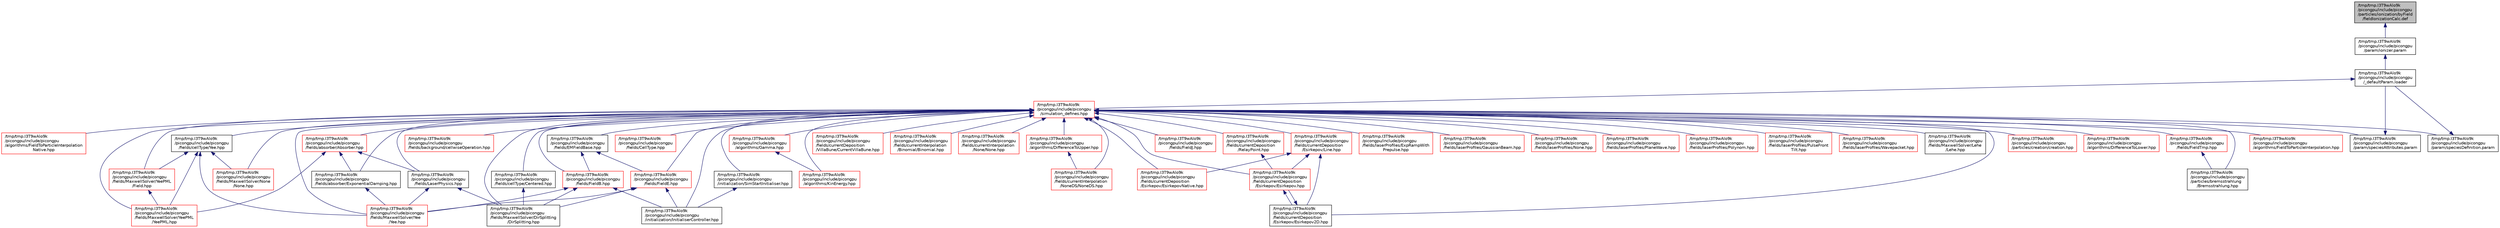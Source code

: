digraph "/tmp/tmp.I3T9wAlo9k/picongpu/include/picongpu/particles/ionization/byField/fieldIonizationCalc.def"
{
 // LATEX_PDF_SIZE
  edge [fontname="Helvetica",fontsize="10",labelfontname="Helvetica",labelfontsize="10"];
  node [fontname="Helvetica",fontsize="10",shape=record];
  Node1 [label="/tmp/tmp.I3T9wAlo9k\l/picongpu/include/picongpu\l/particles/ionization/byField\l/fieldIonizationCalc.def",height=0.2,width=0.4,color="black", fillcolor="grey75", style="filled", fontcolor="black",tooltip=" "];
  Node1 -> Node2 [dir="back",color="midnightblue",fontsize="10",style="solid",fontname="Helvetica"];
  Node2 [label="/tmp/tmp.I3T9wAlo9k\l/picongpu/include/picongpu\l/param/ionizer.param",height=0.2,width=0.4,color="black", fillcolor="white", style="filled",URL="$ionizer_8param.html",tooltip=" "];
  Node2 -> Node3 [dir="back",color="midnightblue",fontsize="10",style="solid",fontname="Helvetica"];
  Node3 [label="/tmp/tmp.I3T9wAlo9k\l/picongpu/include/picongpu\l/_defaultParam.loader",height=0.2,width=0.4,color="black", fillcolor="white", style="filled",URL="$__default_param_8loader.html",tooltip=" "];
  Node3 -> Node4 [dir="back",color="midnightblue",fontsize="10",style="solid",fontname="Helvetica"];
  Node4 [label="/tmp/tmp.I3T9wAlo9k\l/picongpu/include/picongpu\l/simulation_defines.hpp",height=0.2,width=0.4,color="red", fillcolor="white", style="filled",URL="$simulation__defines_8hpp_source.html",tooltip=" "];
  Node4 -> Node5 [dir="back",color="midnightblue",fontsize="10",style="solid",fontname="Helvetica"];
  Node5 [label="/tmp/tmp.I3T9wAlo9k\l/picongpu/include/picongpu\l/algorithms/DifferenceToLower.hpp",height=0.2,width=0.4,color="red", fillcolor="white", style="filled",URL="$_difference_to_lower_8hpp_source.html",tooltip=" "];
  Node4 -> Node26 [dir="back",color="midnightblue",fontsize="10",style="solid",fontname="Helvetica"];
  Node26 [label="/tmp/tmp.I3T9wAlo9k\l/picongpu/include/picongpu\l/algorithms/DifferenceToUpper.hpp",height=0.2,width=0.4,color="red", fillcolor="white", style="filled",URL="$_difference_to_upper_8hpp_source.html",tooltip=" "];
  Node26 -> Node7 [dir="back",color="midnightblue",fontsize="10",style="solid",fontname="Helvetica"];
  Node7 [label="/tmp/tmp.I3T9wAlo9k\l/picongpu/include/picongpu\l/fields/currentInterpolation\l/NoneDS/NoneDS.hpp",height=0.2,width=0.4,color="red", fillcolor="white", style="filled",URL="$_none_d_s_8hpp_source.html",tooltip=" "];
  Node4 -> Node27 [dir="back",color="midnightblue",fontsize="10",style="solid",fontname="Helvetica"];
  Node27 [label="/tmp/tmp.I3T9wAlo9k\l/picongpu/include/picongpu\l/algorithms/FieldToParticleInterpolation.hpp",height=0.2,width=0.4,color="red", fillcolor="white", style="filled",URL="$_field_to_particle_interpolation_8hpp_source.html",tooltip=" "];
  Node4 -> Node29 [dir="back",color="midnightblue",fontsize="10",style="solid",fontname="Helvetica"];
  Node29 [label="/tmp/tmp.I3T9wAlo9k\l/picongpu/include/picongpu\l/algorithms/FieldToParticleInterpolation\lNative.hpp",height=0.2,width=0.4,color="red", fillcolor="white", style="filled",URL="$_field_to_particle_interpolation_native_8hpp_source.html",tooltip=" "];
  Node4 -> Node30 [dir="back",color="midnightblue",fontsize="10",style="solid",fontname="Helvetica"];
  Node30 [label="/tmp/tmp.I3T9wAlo9k\l/picongpu/include/picongpu\l/algorithms/Gamma.hpp",height=0.2,width=0.4,color="red", fillcolor="white", style="filled",URL="$_gamma_8hpp_source.html",tooltip=" "];
  Node30 -> Node31 [dir="back",color="midnightblue",fontsize="10",style="solid",fontname="Helvetica"];
  Node31 [label="/tmp/tmp.I3T9wAlo9k\l/picongpu/include/picongpu\l/algorithms/KinEnergy.hpp",height=0.2,width=0.4,color="red", fillcolor="white", style="filled",URL="$_kin_energy_8hpp_source.html",tooltip=" "];
  Node4 -> Node31 [dir="back",color="midnightblue",fontsize="10",style="solid",fontname="Helvetica"];
  Node4 -> Node45 [dir="back",color="midnightblue",fontsize="10",style="solid",fontname="Helvetica"];
  Node45 [label="/tmp/tmp.I3T9wAlo9k\l/picongpu/include/picongpu\l/fields/absorber/Absorber.hpp",height=0.2,width=0.4,color="red", fillcolor="white", style="filled",URL="$_absorber_8hpp_source.html",tooltip=" "];
  Node45 -> Node46 [dir="back",color="midnightblue",fontsize="10",style="solid",fontname="Helvetica"];
  Node46 [label="/tmp/tmp.I3T9wAlo9k\l/picongpu/include/picongpu\l/fields/absorber/ExponentialDamping.hpp",height=0.2,width=0.4,color="black", fillcolor="white", style="filled",URL="$_exponential_damping_8hpp_source.html",tooltip=" "];
  Node46 -> Node15 [dir="back",color="midnightblue",fontsize="10",style="solid",fontname="Helvetica"];
  Node15 [label="/tmp/tmp.I3T9wAlo9k\l/picongpu/include/picongpu\l/fields/MaxwellSolver/Yee\l/Yee.hpp",height=0.2,width=0.4,color="red", fillcolor="white", style="filled",URL="$_maxwell_solver_2_yee_2_yee_8hpp_source.html",tooltip=" "];
  Node45 -> Node47 [dir="back",color="midnightblue",fontsize="10",style="solid",fontname="Helvetica"];
  Node47 [label="/tmp/tmp.I3T9wAlo9k\l/picongpu/include/picongpu\l/fields/LaserPhysics.hpp",height=0.2,width=0.4,color="black", fillcolor="white", style="filled",URL="$_laser_physics_8hpp_source.html",tooltip=" "];
  Node47 -> Node48 [dir="back",color="midnightblue",fontsize="10",style="solid",fontname="Helvetica"];
  Node48 [label="/tmp/tmp.I3T9wAlo9k\l/picongpu/include/picongpu\l/fields/MaxwellSolver/DirSplitting\l/DirSplitting.hpp",height=0.2,width=0.4,color="black", fillcolor="white", style="filled",URL="$_dir_splitting_8hpp_source.html",tooltip=" "];
  Node47 -> Node15 [dir="back",color="midnightblue",fontsize="10",style="solid",fontname="Helvetica"];
  Node45 -> Node49 [dir="back",color="midnightblue",fontsize="10",style="solid",fontname="Helvetica"];
  Node49 [label="/tmp/tmp.I3T9wAlo9k\l/picongpu/include/picongpu\l/fields/MaxwellSolver/YeePML\l/YeePML.hpp",height=0.2,width=0.4,color="red", fillcolor="white", style="filled",URL="$_yee_p_m_l_8hpp_source.html",tooltip=" "];
  Node4 -> Node46 [dir="back",color="midnightblue",fontsize="10",style="solid",fontname="Helvetica"];
  Node4 -> Node51 [dir="back",color="midnightblue",fontsize="10",style="solid",fontname="Helvetica"];
  Node51 [label="/tmp/tmp.I3T9wAlo9k\l/picongpu/include/picongpu\l/fields/background/cellwiseOperation.hpp",height=0.2,width=0.4,color="red", fillcolor="white", style="filled",URL="$cellwise_operation_8hpp_source.html",tooltip=" "];
  Node4 -> Node54 [dir="back",color="midnightblue",fontsize="10",style="solid",fontname="Helvetica"];
  Node54 [label="/tmp/tmp.I3T9wAlo9k\l/picongpu/include/picongpu\l/fields/cellType/Centered.hpp",height=0.2,width=0.4,color="black", fillcolor="white", style="filled",URL="$_centered_8hpp_source.html",tooltip=" "];
  Node54 -> Node48 [dir="back",color="midnightblue",fontsize="10",style="solid",fontname="Helvetica"];
  Node4 -> Node55 [dir="back",color="midnightblue",fontsize="10",style="solid",fontname="Helvetica"];
  Node55 [label="/tmp/tmp.I3T9wAlo9k\l/picongpu/include/picongpu\l/fields/cellType/Yee.hpp",height=0.2,width=0.4,color="black", fillcolor="white", style="filled",URL="$cell_type_2_yee_8hpp_source.html",tooltip=" "];
  Node55 -> Node56 [dir="back",color="midnightblue",fontsize="10",style="solid",fontname="Helvetica"];
  Node56 [label="/tmp/tmp.I3T9wAlo9k\l/picongpu/include/picongpu\l/fields/MaxwellSolver/None\l/None.hpp",height=0.2,width=0.4,color="red", fillcolor="white", style="filled",URL="$_maxwell_solver_2_none_2_none_8hpp_source.html",tooltip=" "];
  Node55 -> Node15 [dir="back",color="midnightblue",fontsize="10",style="solid",fontname="Helvetica"];
  Node55 -> Node57 [dir="back",color="midnightblue",fontsize="10",style="solid",fontname="Helvetica"];
  Node57 [label="/tmp/tmp.I3T9wAlo9k\l/picongpu/include/picongpu\l/fields/MaxwellSolver/YeePML\l/Field.hpp",height=0.2,width=0.4,color="red", fillcolor="white", style="filled",URL="$fields_2_maxwell_solver_2_yee_p_m_l_2_field_8hpp_source.html",tooltip=" "];
  Node57 -> Node49 [dir="back",color="midnightblue",fontsize="10",style="solid",fontname="Helvetica"];
  Node55 -> Node49 [dir="back",color="midnightblue",fontsize="10",style="solid",fontname="Helvetica"];
  Node4 -> Node17 [dir="back",color="midnightblue",fontsize="10",style="solid",fontname="Helvetica"];
  Node17 [label="/tmp/tmp.I3T9wAlo9k\l/picongpu/include/picongpu\l/fields/CellType.hpp",height=0.2,width=0.4,color="red", fillcolor="white", style="filled",URL="$_cell_type_8hpp_source.html",tooltip=" "];
  Node4 -> Node58 [dir="back",color="midnightblue",fontsize="10",style="solid",fontname="Helvetica"];
  Node58 [label="/tmp/tmp.I3T9wAlo9k\l/picongpu/include/picongpu\l/fields/currentDeposition\l/Esirkepov/Esirkepov.hpp",height=0.2,width=0.4,color="red", fillcolor="white", style="filled",URL="$_esirkepov_8hpp_source.html",tooltip=" "];
  Node58 -> Node59 [dir="back",color="midnightblue",fontsize="10",style="solid",fontname="Helvetica"];
  Node59 [label="/tmp/tmp.I3T9wAlo9k\l/picongpu/include/picongpu\l/fields/currentDeposition\l/Esirkepov/Esirkepov2D.hpp",height=0.2,width=0.4,color="black", fillcolor="white", style="filled",URL="$_esirkepov2_d_8hpp_source.html",tooltip=" "];
  Node59 -> Node58 [dir="back",color="midnightblue",fontsize="10",style="solid",fontname="Helvetica"];
  Node4 -> Node59 [dir="back",color="midnightblue",fontsize="10",style="solid",fontname="Helvetica"];
  Node4 -> Node61 [dir="back",color="midnightblue",fontsize="10",style="solid",fontname="Helvetica"];
  Node61 [label="/tmp/tmp.I3T9wAlo9k\l/picongpu/include/picongpu\l/fields/currentDeposition\l/Esirkepov/EsirkepovNative.hpp",height=0.2,width=0.4,color="red", fillcolor="white", style="filled",URL="$_esirkepov_native_8hpp_source.html",tooltip=" "];
  Node4 -> Node62 [dir="back",color="midnightblue",fontsize="10",style="solid",fontname="Helvetica"];
  Node62 [label="/tmp/tmp.I3T9wAlo9k\l/picongpu/include/picongpu\l/fields/currentDeposition\l/Esirkepov/Line.hpp",height=0.2,width=0.4,color="red", fillcolor="white", style="filled",URL="$_line_8hpp_source.html",tooltip=" "];
  Node62 -> Node58 [dir="back",color="midnightblue",fontsize="10",style="solid",fontname="Helvetica"];
  Node62 -> Node59 [dir="back",color="midnightblue",fontsize="10",style="solid",fontname="Helvetica"];
  Node62 -> Node61 [dir="back",color="midnightblue",fontsize="10",style="solid",fontname="Helvetica"];
  Node4 -> Node65 [dir="back",color="midnightblue",fontsize="10",style="solid",fontname="Helvetica"];
  Node65 [label="/tmp/tmp.I3T9wAlo9k\l/picongpu/include/picongpu\l/fields/currentDeposition\l/RelayPoint.hpp",height=0.2,width=0.4,color="red", fillcolor="white", style="filled",URL="$_relay_point_8hpp_source.html",tooltip=" "];
  Node65 -> Node58 [dir="back",color="midnightblue",fontsize="10",style="solid",fontname="Helvetica"];
  Node4 -> Node66 [dir="back",color="midnightblue",fontsize="10",style="solid",fontname="Helvetica"];
  Node66 [label="/tmp/tmp.I3T9wAlo9k\l/picongpu/include/picongpu\l/fields/currentDeposition\l/VillaBune/CurrentVillaBune.hpp",height=0.2,width=0.4,color="red", fillcolor="white", style="filled",URL="$_current_villa_bune_8hpp_source.html",tooltip=" "];
  Node4 -> Node67 [dir="back",color="midnightblue",fontsize="10",style="solid",fontname="Helvetica"];
  Node67 [label="/tmp/tmp.I3T9wAlo9k\l/picongpu/include/picongpu\l/fields/currentInterpolation\l/Binomial/Binomial.hpp",height=0.2,width=0.4,color="red", fillcolor="white", style="filled",URL="$_binomial_8hpp_source.html",tooltip=" "];
  Node4 -> Node68 [dir="back",color="midnightblue",fontsize="10",style="solid",fontname="Helvetica"];
  Node68 [label="/tmp/tmp.I3T9wAlo9k\l/picongpu/include/picongpu\l/fields/currentInterpolation\l/None/None.hpp",height=0.2,width=0.4,color="red", fillcolor="white", style="filled",URL="$current_interpolation_2_none_2_none_8hpp_source.html",tooltip=" "];
  Node4 -> Node7 [dir="back",color="midnightblue",fontsize="10",style="solid",fontname="Helvetica"];
  Node4 -> Node69 [dir="back",color="midnightblue",fontsize="10",style="solid",fontname="Helvetica"];
  Node69 [label="/tmp/tmp.I3T9wAlo9k\l/picongpu/include/picongpu\l/fields/EMFieldBase.hpp",height=0.2,width=0.4,color="black", fillcolor="white", style="filled",URL="$_e_m_field_base_8hpp_source.html",tooltip=" "];
  Node69 -> Node70 [dir="back",color="midnightblue",fontsize="10",style="solid",fontname="Helvetica"];
  Node70 [label="/tmp/tmp.I3T9wAlo9k\l/picongpu/include/picongpu\l/fields/FieldB.hpp",height=0.2,width=0.4,color="red", fillcolor="white", style="filled",URL="$_field_b_8hpp_source.html",tooltip=" "];
  Node70 -> Node48 [dir="back",color="midnightblue",fontsize="10",style="solid",fontname="Helvetica"];
  Node70 -> Node15 [dir="back",color="midnightblue",fontsize="10",style="solid",fontname="Helvetica"];
  Node70 -> Node80 [dir="back",color="midnightblue",fontsize="10",style="solid",fontname="Helvetica"];
  Node80 [label="/tmp/tmp.I3T9wAlo9k\l/picongpu/include/picongpu\l/initialization/InitialiserController.hpp",height=0.2,width=0.4,color="black", fillcolor="white", style="filled",URL="$_initialiser_controller_8hpp_source.html",tooltip=" "];
  Node69 -> Node83 [dir="back",color="midnightblue",fontsize="10",style="solid",fontname="Helvetica"];
  Node83 [label="/tmp/tmp.I3T9wAlo9k\l/picongpu/include/picongpu\l/fields/FieldE.hpp",height=0.2,width=0.4,color="red", fillcolor="white", style="filled",URL="$_field_e_8hpp_source.html",tooltip=" "];
  Node83 -> Node48 [dir="back",color="midnightblue",fontsize="10",style="solid",fontname="Helvetica"];
  Node83 -> Node15 [dir="back",color="midnightblue",fontsize="10",style="solid",fontname="Helvetica"];
  Node83 -> Node80 [dir="back",color="midnightblue",fontsize="10",style="solid",fontname="Helvetica"];
  Node4 -> Node70 [dir="back",color="midnightblue",fontsize="10",style="solid",fontname="Helvetica"];
  Node4 -> Node83 [dir="back",color="midnightblue",fontsize="10",style="solid",fontname="Helvetica"];
  Node4 -> Node74 [dir="back",color="midnightblue",fontsize="10",style="solid",fontname="Helvetica"];
  Node74 [label="/tmp/tmp.I3T9wAlo9k\l/picongpu/include/picongpu\l/fields/FieldJ.hpp",height=0.2,width=0.4,color="red", fillcolor="white", style="filled",URL="$_field_j_8hpp_source.html",tooltip=" "];
  Node4 -> Node85 [dir="back",color="midnightblue",fontsize="10",style="solid",fontname="Helvetica"];
  Node85 [label="/tmp/tmp.I3T9wAlo9k\l/picongpu/include/picongpu\l/fields/FieldTmp.hpp",height=0.2,width=0.4,color="red", fillcolor="white", style="filled",URL="$_field_tmp_8hpp_source.html",tooltip=" "];
  Node85 -> Node86 [dir="back",color="midnightblue",fontsize="10",style="solid",fontname="Helvetica"];
  Node86 [label="/tmp/tmp.I3T9wAlo9k\l/picongpu/include/picongpu\l/particles/bremsstrahlung\l/Bremsstrahlung.hpp",height=0.2,width=0.4,color="black", fillcolor="white", style="filled",URL="$particles_2bremsstrahlung_2_bremsstrahlung_8hpp_source.html",tooltip=" "];
  Node4 -> Node47 [dir="back",color="midnightblue",fontsize="10",style="solid",fontname="Helvetica"];
  Node4 -> Node87 [dir="back",color="midnightblue",fontsize="10",style="solid",fontname="Helvetica"];
  Node87 [label="/tmp/tmp.I3T9wAlo9k\l/picongpu/include/picongpu\l/fields/laserProfiles/ExpRampWith\lPrepulse.hpp",height=0.2,width=0.4,color="red", fillcolor="white", style="filled",URL="$_exp_ramp_with_prepulse_8hpp_source.html",tooltip=" "];
  Node4 -> Node89 [dir="back",color="midnightblue",fontsize="10",style="solid",fontname="Helvetica"];
  Node89 [label="/tmp/tmp.I3T9wAlo9k\l/picongpu/include/picongpu\l/fields/laserProfiles/GaussianBeam.hpp",height=0.2,width=0.4,color="red", fillcolor="white", style="filled",URL="$_gaussian_beam_8hpp_source.html",tooltip=" "];
  Node4 -> Node90 [dir="back",color="midnightblue",fontsize="10",style="solid",fontname="Helvetica"];
  Node90 [label="/tmp/tmp.I3T9wAlo9k\l/picongpu/include/picongpu\l/fields/laserProfiles/None.hpp",height=0.2,width=0.4,color="red", fillcolor="white", style="filled",URL="$laser_profiles_2_none_8hpp_source.html",tooltip=" "];
  Node4 -> Node91 [dir="back",color="midnightblue",fontsize="10",style="solid",fontname="Helvetica"];
  Node91 [label="/tmp/tmp.I3T9wAlo9k\l/picongpu/include/picongpu\l/fields/laserProfiles/PlaneWave.hpp",height=0.2,width=0.4,color="red", fillcolor="white", style="filled",URL="$_plane_wave_8hpp_source.html",tooltip=" "];
  Node4 -> Node92 [dir="back",color="midnightblue",fontsize="10",style="solid",fontname="Helvetica"];
  Node92 [label="/tmp/tmp.I3T9wAlo9k\l/picongpu/include/picongpu\l/fields/laserProfiles/Polynom.hpp",height=0.2,width=0.4,color="red", fillcolor="white", style="filled",URL="$_polynom_8hpp_source.html",tooltip=" "];
  Node4 -> Node93 [dir="back",color="midnightblue",fontsize="10",style="solid",fontname="Helvetica"];
  Node93 [label="/tmp/tmp.I3T9wAlo9k\l/picongpu/include/picongpu\l/fields/laserProfiles/PulseFront\lTilt.hpp",height=0.2,width=0.4,color="red", fillcolor="white", style="filled",URL="$_pulse_front_tilt_8hpp_source.html",tooltip=" "];
  Node4 -> Node94 [dir="back",color="midnightblue",fontsize="10",style="solid",fontname="Helvetica"];
  Node94 [label="/tmp/tmp.I3T9wAlo9k\l/picongpu/include/picongpu\l/fields/laserProfiles/Wavepacket.hpp",height=0.2,width=0.4,color="red", fillcolor="white", style="filled",URL="$_wavepacket_8hpp_source.html",tooltip=" "];
  Node4 -> Node48 [dir="back",color="midnightblue",fontsize="10",style="solid",fontname="Helvetica"];
  Node4 -> Node95 [dir="back",color="midnightblue",fontsize="10",style="solid",fontname="Helvetica"];
  Node95 [label="/tmp/tmp.I3T9wAlo9k\l/picongpu/include/picongpu\l/fields/MaxwellSolver/Lehe\l/Lehe.hpp",height=0.2,width=0.4,color="black", fillcolor="white", style="filled",URL="$_lehe_8hpp_source.html",tooltip=" "];
  Node4 -> Node56 [dir="back",color="midnightblue",fontsize="10",style="solid",fontname="Helvetica"];
  Node4 -> Node15 [dir="back",color="midnightblue",fontsize="10",style="solid",fontname="Helvetica"];
  Node4 -> Node57 [dir="back",color="midnightblue",fontsize="10",style="solid",fontname="Helvetica"];
  Node4 -> Node49 [dir="back",color="midnightblue",fontsize="10",style="solid",fontname="Helvetica"];
  Node4 -> Node80 [dir="back",color="midnightblue",fontsize="10",style="solid",fontname="Helvetica"];
  Node4 -> Node96 [dir="back",color="midnightblue",fontsize="10",style="solid",fontname="Helvetica"];
  Node96 [label="/tmp/tmp.I3T9wAlo9k\l/picongpu/include/picongpu\l/initialization/SimStartInitialiser.hpp",height=0.2,width=0.4,color="black", fillcolor="white", style="filled",URL="$_sim_start_initialiser_8hpp_source.html",tooltip=" "];
  Node96 -> Node80 [dir="back",color="midnightblue",fontsize="10",style="solid",fontname="Helvetica"];
  Node4 -> Node97 [dir="back",color="midnightblue",fontsize="10",style="solid",fontname="Helvetica"];
  Node97 [label="/tmp/tmp.I3T9wAlo9k\l/picongpu/include/picongpu\l/param/speciesAttributes.param",height=0.2,width=0.4,color="black", fillcolor="white", style="filled",URL="$species_attributes_8param.html",tooltip=" "];
  Node97 -> Node3 [dir="back",color="midnightblue",fontsize="10",style="solid",fontname="Helvetica"];
  Node4 -> Node79 [dir="back",color="midnightblue",fontsize="10",style="solid",fontname="Helvetica"];
  Node79 [label="/tmp/tmp.I3T9wAlo9k\l/picongpu/include/picongpu\l/param/speciesDefinition.param",height=0.2,width=0.4,color="black", fillcolor="white", style="filled",URL="$species_definition_8param.html",tooltip=" "];
  Node79 -> Node3 [dir="back",color="midnightblue",fontsize="10",style="solid",fontname="Helvetica"];
  Node4 -> Node86 [dir="back",color="midnightblue",fontsize="10",style="solid",fontname="Helvetica"];
  Node4 -> Node98 [dir="back",color="midnightblue",fontsize="10",style="solid",fontname="Helvetica"];
  Node98 [label="/tmp/tmp.I3T9wAlo9k\l/picongpu/include/picongpu\l/particles/creation/creation.hpp",height=0.2,width=0.4,color="red", fillcolor="white", style="filled",URL="$creation_8hpp_source.html",tooltip=" "];
}
